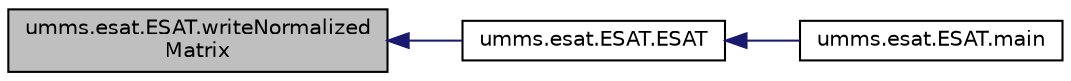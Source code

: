 digraph "umms.esat.ESAT.writeNormalizedMatrix"
{
  edge [fontname="Helvetica",fontsize="10",labelfontname="Helvetica",labelfontsize="10"];
  node [fontname="Helvetica",fontsize="10",shape=record];
  rankdir="LR";
  Node1 [label="umms.esat.ESAT.writeNormalized\lMatrix",height=0.2,width=0.4,color="black", fillcolor="grey75", style="filled" fontcolor="black"];
  Node1 -> Node2 [dir="back",color="midnightblue",fontsize="10",style="solid"];
  Node2 [label="umms.esat.ESAT.ESAT",height=0.2,width=0.4,color="black", fillcolor="white", style="filled",URL="$classumms_1_1esat_1_1_e_s_a_t.html#aeb2c38157e875926fe8f3a4949d600b4"];
  Node2 -> Node3 [dir="back",color="midnightblue",fontsize="10",style="solid"];
  Node3 [label="umms.esat.ESAT.main",height=0.2,width=0.4,color="black", fillcolor="white", style="filled",URL="$classumms_1_1esat_1_1_e_s_a_t.html#af92b8b50582e8db464efe59683a5b709"];
}
